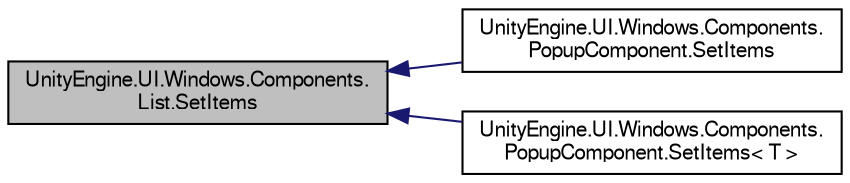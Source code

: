 digraph "UnityEngine.UI.Windows.Components.List.SetItems"
{
  edge [fontname="FreeSans",fontsize="10",labelfontname="FreeSans",labelfontsize="10"];
  node [fontname="FreeSans",fontsize="10",shape=record];
  rankdir="LR";
  Node1 [label="UnityEngine.UI.Windows.Components.\lList.SetItems",height=0.2,width=0.4,color="black", fillcolor="grey75", style="filled", fontcolor="black"];
  Node1 -> Node2 [dir="back",color="midnightblue",fontsize="10",style="solid",fontname="FreeSans"];
  Node2 [label="UnityEngine.UI.Windows.Components.\lPopupComponent.SetItems",height=0.2,width=0.4,color="black", fillcolor="white", style="filled",URL="$class_unity_engine_1_1_u_i_1_1_windows_1_1_components_1_1_popup_component.html#aa3c03e1ec27b15582d183c1cf5b09006"];
  Node1 -> Node3 [dir="back",color="midnightblue",fontsize="10",style="solid",fontname="FreeSans"];
  Node3 [label="UnityEngine.UI.Windows.Components.\lPopupComponent.SetItems\< T \>",height=0.2,width=0.4,color="black", fillcolor="white", style="filled",URL="$class_unity_engine_1_1_u_i_1_1_windows_1_1_components_1_1_popup_component.html#a0e01efce54b01c7b4b3a1c6715e4e725"];
}
